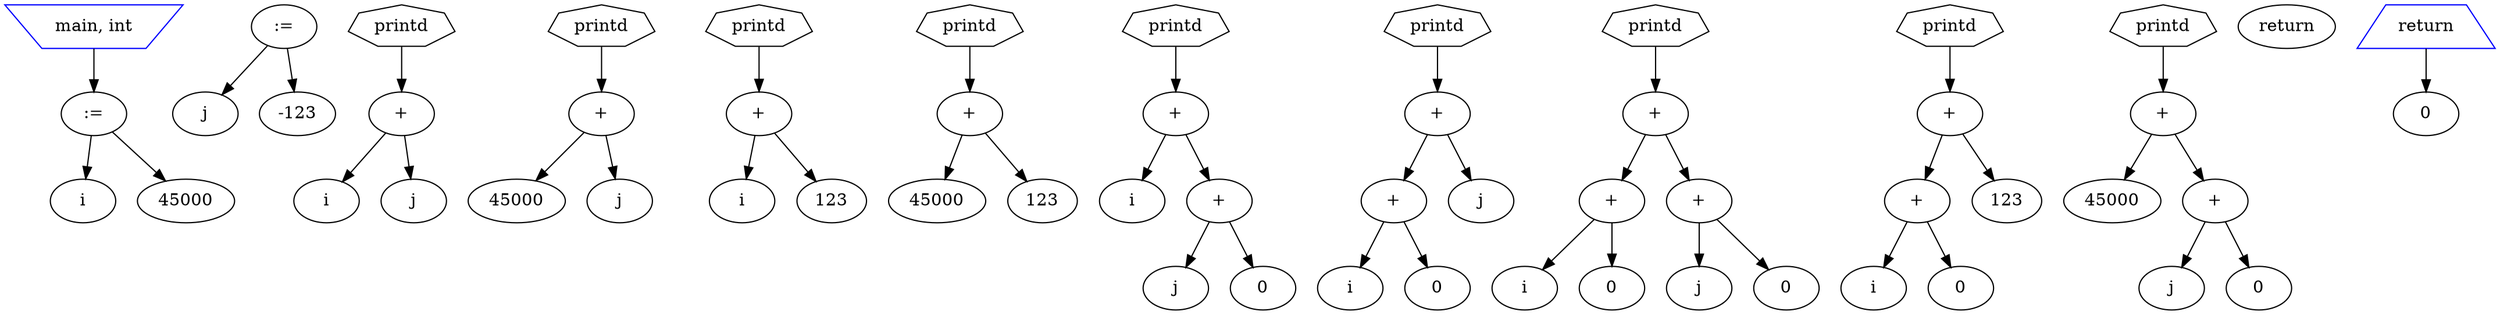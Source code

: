 digraph G {

node_0 [label="main, int" shape=invtrapezium color=blue];
node_1 [label=":=" shape=ellipse];
node_2 [label="i" shape=ellipse];
node_3 [label="45000" shape=ellipse];
node_4 [label=":=" shape=ellipse];
node_5 [label="j" shape=ellipse];
node_6 [label="-123" shape=ellipse];
node_7 [label="printd" shape=septagon];
node_8 [label="+" shape=ellipse];
node_9 [label="i" shape=ellipse];
node_10 [label="j" shape=ellipse];
node_11 [label="printd" shape=septagon];
node_12 [label="+" shape=ellipse];
node_13 [label="45000" shape=ellipse];
node_14 [label="j" shape=ellipse];
node_15 [label="printd" shape=septagon];
node_16 [label="+" shape=ellipse];
node_17 [label="i" shape=ellipse];
node_18 [label="123" shape=ellipse];
node_19 [label="printd" shape=septagon];
node_20 [label="+" shape=ellipse];
node_21 [label="45000" shape=ellipse];
node_22 [label="123" shape=ellipse];
node_23 [label="printd" shape=septagon];
node_24 [label="+" shape=ellipse];
node_25 [label="i" shape=ellipse];
node_26 [label="+" shape=ellipse];
node_27 [label="j" shape=ellipse];
node_28 [label="0" shape=ellipse];
node_29 [label="printd" shape=septagon];
node_30 [label="+" shape=ellipse];
node_31 [label="+" shape=ellipse];
node_32 [label="i" shape=ellipse];
node_33 [label="0" shape=ellipse];
node_34 [label="j" shape=ellipse];
node_35 [label="printd" shape=septagon];
node_36 [label="+" shape=ellipse];
node_37 [label="+" shape=ellipse];
node_38 [label="i" shape=ellipse];
node_39 [label="0" shape=ellipse];
node_40 [label="+" shape=ellipse];
node_41 [label="j" shape=ellipse];
node_42 [label="0" shape=ellipse];
node_43 [label="printd" shape=septagon];
node_44 [label="+" shape=ellipse];
node_45 [label="+" shape=ellipse];
node_46 [label="i" shape=ellipse];
node_47 [label="0" shape=ellipse];
node_48 [label="123" shape=ellipse];
node_49 [label="printd" shape=septagon];
node_50 [label="+" shape=ellipse];
node_51 [label="45000" shape=ellipse];
node_52 [label="+" shape=ellipse];
node_53 [label="j" shape=ellipse];
node_54 [label="0" shape=ellipse];return 
node_55 [label="return" shape=trapezium color=blue];
node_56 [label="0" shape=ellipse];

node_0 -> node_1
node_1 -> node_2
node_1 -> node_3
node_4 -> node_5
node_4 -> node_6
node_7 -> node_8
node_8 -> node_9
node_8 -> node_10
node_11 -> node_12
node_12 -> node_13
node_12 -> node_14
node_15 -> node_16
node_16 -> node_17
node_16 -> node_18
node_19 -> node_20
node_20 -> node_21
node_20 -> node_22
node_23 -> node_24
node_24 -> node_25
node_24 -> node_26
node_26 -> node_27
node_26 -> node_28
node_29 -> node_30
node_30 -> node_31
node_31 -> node_32
node_31 -> node_33
node_30 -> node_34
node_35 -> node_36
node_36 -> node_37
node_37 -> node_38
node_37 -> node_39
node_36 -> node_40
node_40 -> node_41
node_40 -> node_42
node_43 -> node_44
node_44 -> node_45
node_45 -> node_46
node_45 -> node_47
node_44 -> node_48
node_49 -> node_50
node_50 -> node_51
node_50 -> node_52
node_52 -> node_53
node_52 -> node_54
node_55 -> node_56
}